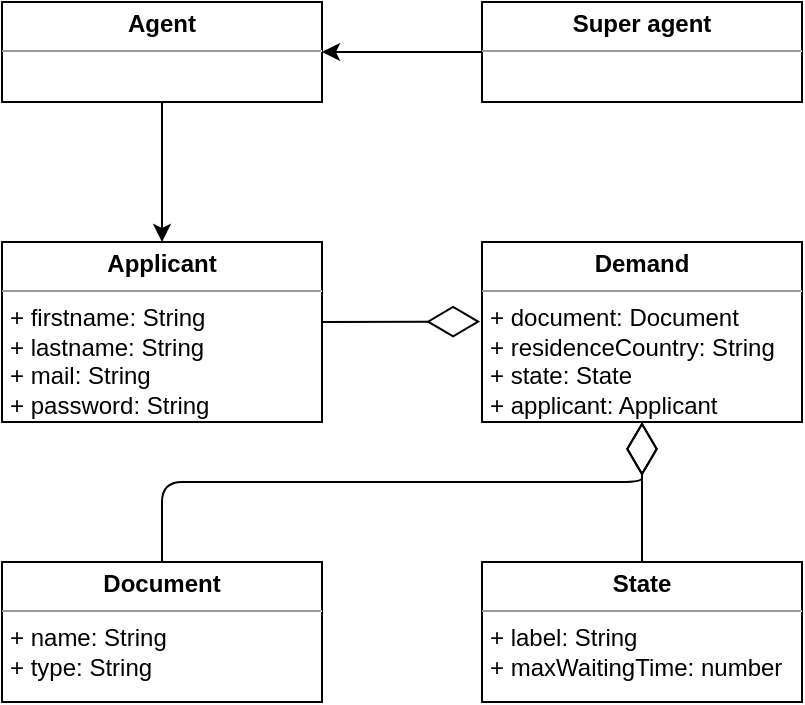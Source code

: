 <mxfile version="12.7.2" type="device"><diagram id="1wmmNd_0M5_Wt75Ki1Z5" name="Page-1"><mxGraphModel dx="1422" dy="745" grid="1" gridSize="10" guides="1" tooltips="1" connect="1" arrows="1" fold="1" page="1" pageScale="1" pageWidth="200" pageHeight="200" math="0" shadow="0"><root><mxCell id="0"/><mxCell id="1" parent="0"/><mxCell id="_voqJF-pPTRP199i1cgH-10" style="edgeStyle=orthogonalEdgeStyle;rounded=0;orthogonalLoop=1;jettySize=auto;html=1;entryX=0.5;entryY=0;entryDx=0;entryDy=0;" parent="1" source="_voqJF-pPTRP199i1cgH-2" target="_voqJF-pPTRP199i1cgH-4" edge="1"><mxGeometry relative="1" as="geometry"/></mxCell><mxCell id="_voqJF-pPTRP199i1cgH-2" value="&lt;p style=&quot;margin: 0px ; margin-top: 4px ; text-align: center&quot;&gt;&lt;b&gt;Agent&lt;/b&gt;&lt;/p&gt;&lt;hr size=&quot;1&quot;&gt;&lt;p style=&quot;margin: 0px ; margin-left: 4px&quot;&gt;&lt;br&gt;&lt;/p&gt;" style="verticalAlign=top;align=left;overflow=fill;fontSize=12;fontFamily=Helvetica;html=1;" parent="1" vertex="1"><mxGeometry x="120" y="40" width="160" height="50" as="geometry"/></mxCell><mxCell id="_voqJF-pPTRP199i1cgH-4" value="&lt;p style=&quot;margin: 0px ; margin-top: 4px ; text-align: center&quot;&gt;&lt;b&gt;Applicant&lt;/b&gt;&lt;/p&gt;&lt;hr size=&quot;1&quot;&gt;&lt;p style=&quot;margin: 0px ; margin-left: 4px&quot;&gt;+ firstname: String&lt;/p&gt;&lt;p style=&quot;margin: 0px ; margin-left: 4px&quot;&gt;+ lastname: String&lt;/p&gt;&lt;p style=&quot;margin: 0px ; margin-left: 4px&quot;&gt;+ mail: String&lt;/p&gt;&lt;p style=&quot;margin: 0px ; margin-left: 4px&quot;&gt;+ password: String&lt;/p&gt;" style="verticalAlign=top;align=left;overflow=fill;fontSize=12;fontFamily=Helvetica;html=1;" parent="1" vertex="1"><mxGeometry x="120" y="160" width="160" height="90" as="geometry"/></mxCell><mxCell id="_voqJF-pPTRP199i1cgH-5" value="&lt;p style=&quot;margin: 0px ; margin-top: 4px ; text-align: center&quot;&gt;&lt;b&gt;Demand&lt;/b&gt;&lt;/p&gt;&lt;hr size=&quot;1&quot;&gt;&lt;p style=&quot;margin: 0px ; margin-left: 4px&quot;&gt;+ document: Document&lt;/p&gt;&lt;p style=&quot;margin: 0px ; margin-left: 4px&quot;&gt;+ residenceCountry: String&lt;/p&gt;&lt;p style=&quot;margin: 0px ; margin-left: 4px&quot;&gt;+ state: State&lt;/p&gt;&lt;p style=&quot;margin: 0px ; margin-left: 4px&quot;&gt;+ applicant: Applicant&lt;/p&gt;" style="verticalAlign=top;align=left;overflow=fill;fontSize=12;fontFamily=Helvetica;html=1;" parent="1" vertex="1"><mxGeometry x="360" y="160" width="160" height="90" as="geometry"/></mxCell><mxCell id="_voqJF-pPTRP199i1cgH-6" value="&lt;p style=&quot;margin: 0px ; margin-top: 4px ; text-align: center&quot;&gt;&lt;b&gt;Document&lt;/b&gt;&lt;/p&gt;&lt;hr size=&quot;1&quot;&gt;&lt;p style=&quot;margin: 0px ; margin-left: 4px&quot;&gt;+ name: String&lt;/p&gt;&lt;p style=&quot;margin: 0px ; margin-left: 4px&quot;&gt;+ type: String&lt;/p&gt;" style="verticalAlign=top;align=left;overflow=fill;fontSize=12;fontFamily=Helvetica;html=1;" parent="1" vertex="1"><mxGeometry x="120" y="320" width="160" height="70" as="geometry"/></mxCell><mxCell id="_voqJF-pPTRP199i1cgH-7" value="&lt;p style=&quot;margin: 0px ; margin-top: 4px ; text-align: center&quot;&gt;&lt;b&gt;State&lt;/b&gt;&lt;/p&gt;&lt;hr size=&quot;1&quot;&gt;&lt;p style=&quot;margin: 0px ; margin-left: 4px&quot;&gt;+ label: String&lt;/p&gt;&lt;p style=&quot;margin: 0px ; margin-left: 4px&quot;&gt;+ maxWaitingTime: number&lt;/p&gt;" style="verticalAlign=top;align=left;overflow=fill;fontSize=12;fontFamily=Helvetica;html=1;" parent="1" vertex="1"><mxGeometry x="360" y="320" width="160" height="70" as="geometry"/></mxCell><mxCell id="_voqJF-pPTRP199i1cgH-9" style="edgeStyle=orthogonalEdgeStyle;rounded=0;orthogonalLoop=1;jettySize=auto;html=1;entryX=1;entryY=0.5;entryDx=0;entryDy=0;" parent="1" source="_voqJF-pPTRP199i1cgH-8" target="_voqJF-pPTRP199i1cgH-2" edge="1"><mxGeometry relative="1" as="geometry"/></mxCell><mxCell id="_voqJF-pPTRP199i1cgH-8" value="&lt;p style=&quot;margin: 0px ; margin-top: 4px ; text-align: center&quot;&gt;&lt;b&gt;Super agent&lt;/b&gt;&lt;/p&gt;&lt;hr size=&quot;1&quot;&gt;&lt;p style=&quot;margin: 0px ; margin-left: 4px&quot;&gt;&lt;br&gt;&lt;/p&gt;" style="verticalAlign=top;align=left;overflow=fill;fontSize=12;fontFamily=Helvetica;html=1;" parent="1" vertex="1"><mxGeometry x="360" y="40" width="160" height="50" as="geometry"/></mxCell><mxCell id="_voqJF-pPTRP199i1cgH-11" value="" style="endArrow=diamondThin;endFill=0;endSize=24;html=1;entryX=-0.006;entryY=0.442;entryDx=0;entryDy=0;entryPerimeter=0;" parent="1" target="_voqJF-pPTRP199i1cgH-5" edge="1"><mxGeometry width="160" relative="1" as="geometry"><mxPoint x="280" y="200" as="sourcePoint"/><mxPoint x="560" y="200" as="targetPoint"/></mxGeometry></mxCell><mxCell id="_voqJF-pPTRP199i1cgH-12" value="" style="endArrow=diamondThin;endFill=0;endSize=24;html=1;exitX=0.5;exitY=0;exitDx=0;exitDy=0;entryX=0.5;entryY=1;entryDx=0;entryDy=0;" parent="1" source="_voqJF-pPTRP199i1cgH-6" target="_voqJF-pPTRP199i1cgH-5" edge="1"><mxGeometry width="160" relative="1" as="geometry"><mxPoint x="360" y="280" as="sourcePoint"/><mxPoint x="520" y="280" as="targetPoint"/><Array as="points"><mxPoint x="200" y="280"/><mxPoint x="440" y="280"/></Array></mxGeometry></mxCell><mxCell id="_voqJF-pPTRP199i1cgH-13" value="" style="endArrow=diamondThin;endFill=0;endSize=24;html=1;exitX=0.5;exitY=0;exitDx=0;exitDy=0;" parent="1" source="_voqJF-pPTRP199i1cgH-7" edge="1"><mxGeometry width="160" relative="1" as="geometry"><mxPoint x="550" y="300" as="sourcePoint"/><mxPoint x="440" y="250" as="targetPoint"/></mxGeometry></mxCell></root></mxGraphModel></diagram></mxfile>